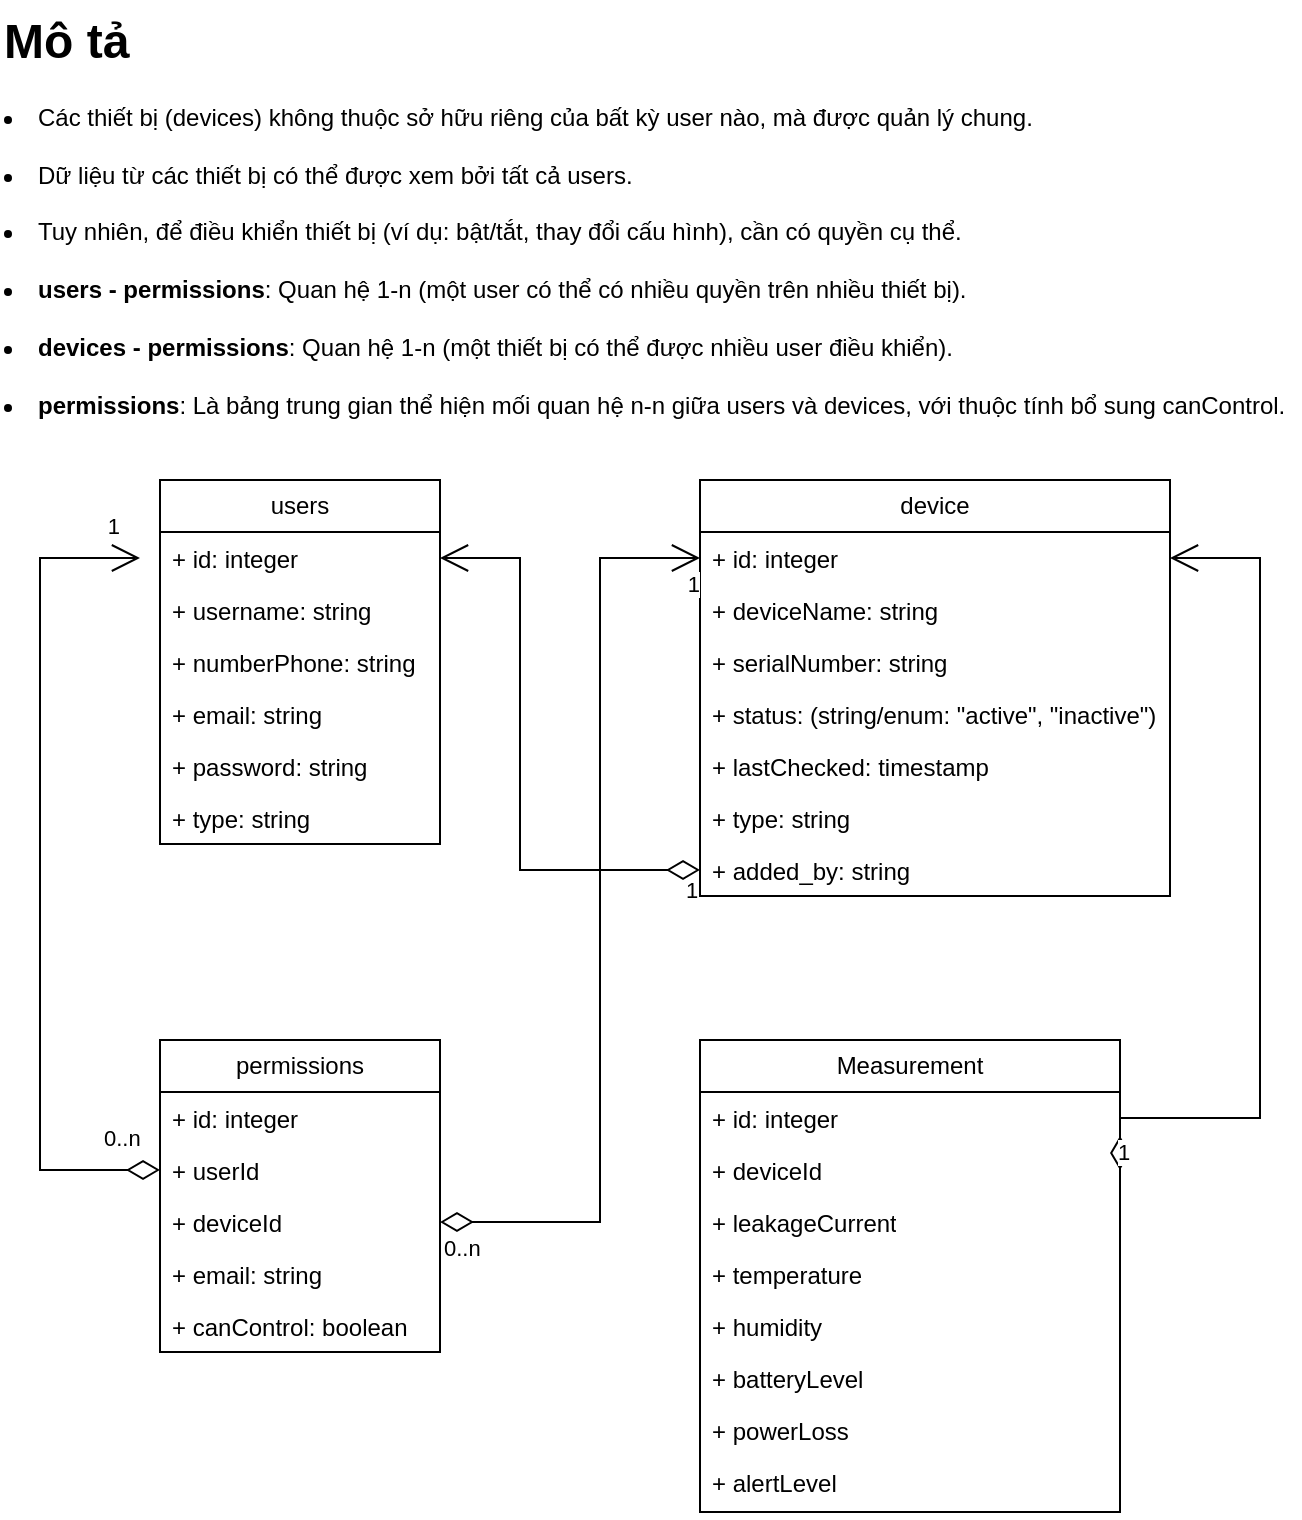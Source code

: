 <mxfile version="26.0.16">
  <diagram name="Page-1" id="chspa95SmWlVgYW7DXZC">
    <mxGraphModel dx="687" dy="383" grid="1" gridSize="10" guides="1" tooltips="1" connect="1" arrows="1" fold="1" page="1" pageScale="1" pageWidth="850" pageHeight="1100" math="0" shadow="0">
      <root>
        <mxCell id="0" />
        <mxCell id="1" parent="0" />
        <mxCell id="nT-duEgiZrEX0X3jMVPG-6" value="users" style="swimlane;fontStyle=0;childLayout=stackLayout;horizontal=1;startSize=26;fillColor=none;horizontalStack=0;resizeParent=1;resizeParentMax=0;resizeLast=0;collapsible=1;marginBottom=0;whiteSpace=wrap;html=1;" parent="1" vertex="1">
          <mxGeometry x="120" y="240" width="140" height="182" as="geometry" />
        </mxCell>
        <mxCell id="nT-duEgiZrEX0X3jMVPG-7" value="+ id: integer&lt;div&gt;&lt;br&gt;&lt;/div&gt;" style="text;strokeColor=none;fillColor=none;align=left;verticalAlign=top;spacingLeft=4;spacingRight=4;overflow=hidden;rotatable=0;points=[[0,0.5],[1,0.5]];portConstraint=eastwest;whiteSpace=wrap;html=1;" parent="nT-duEgiZrEX0X3jMVPG-6" vertex="1">
          <mxGeometry y="26" width="140" height="26" as="geometry" />
        </mxCell>
        <mxCell id="nT-duEgiZrEX0X3jMVPG-8" value="+&amp;nbsp;&lt;span style=&quot;background-color: transparent; color: light-dark(rgb(0, 0, 0), rgb(255, 255, 255));&quot;&gt;username&lt;/span&gt;&lt;span style=&quot;background-color: transparent; color: light-dark(rgb(0, 0, 0), rgb(255, 255, 255));&quot;&gt;: string&lt;/span&gt;" style="text;strokeColor=none;fillColor=none;align=left;verticalAlign=top;spacingLeft=4;spacingRight=4;overflow=hidden;rotatable=0;points=[[0,0.5],[1,0.5]];portConstraint=eastwest;whiteSpace=wrap;html=1;" parent="nT-duEgiZrEX0X3jMVPG-6" vertex="1">
          <mxGeometry y="52" width="140" height="26" as="geometry" />
        </mxCell>
        <mxCell id="nT-duEgiZrEX0X3jMVPG-12" value="+ numberPhone: string" style="text;strokeColor=none;fillColor=none;align=left;verticalAlign=top;spacingLeft=4;spacingRight=4;overflow=hidden;rotatable=0;points=[[0,0.5],[1,0.5]];portConstraint=eastwest;whiteSpace=wrap;html=1;" parent="nT-duEgiZrEX0X3jMVPG-6" vertex="1">
          <mxGeometry y="78" width="140" height="26" as="geometry" />
        </mxCell>
        <mxCell id="nT-duEgiZrEX0X3jMVPG-11" value="+ email: string" style="text;strokeColor=none;fillColor=none;align=left;verticalAlign=top;spacingLeft=4;spacingRight=4;overflow=hidden;rotatable=0;points=[[0,0.5],[1,0.5]];portConstraint=eastwest;whiteSpace=wrap;html=1;" parent="nT-duEgiZrEX0X3jMVPG-6" vertex="1">
          <mxGeometry y="104" width="140" height="26" as="geometry" />
        </mxCell>
        <mxCell id="nT-duEgiZrEX0X3jMVPG-23" value="+ password: string" style="text;strokeColor=none;fillColor=none;align=left;verticalAlign=top;spacingLeft=4;spacingRight=4;overflow=hidden;rotatable=0;points=[[0,0.5],[1,0.5]];portConstraint=eastwest;whiteSpace=wrap;html=1;" parent="nT-duEgiZrEX0X3jMVPG-6" vertex="1">
          <mxGeometry y="130" width="140" height="26" as="geometry" />
        </mxCell>
        <mxCell id="nT-duEgiZrEX0X3jMVPG-9" value="+ type: string" style="text;strokeColor=none;fillColor=none;align=left;verticalAlign=top;spacingLeft=4;spacingRight=4;overflow=hidden;rotatable=0;points=[[0,0.5],[1,0.5]];portConstraint=eastwest;whiteSpace=wrap;html=1;" parent="nT-duEgiZrEX0X3jMVPG-6" vertex="1">
          <mxGeometry y="156" width="140" height="26" as="geometry" />
        </mxCell>
        <mxCell id="nT-duEgiZrEX0X3jMVPG-14" value="device" style="swimlane;fontStyle=0;childLayout=stackLayout;horizontal=1;startSize=26;fillColor=none;horizontalStack=0;resizeParent=1;resizeParentMax=0;resizeLast=0;collapsible=1;marginBottom=0;whiteSpace=wrap;html=1;" parent="1" vertex="1">
          <mxGeometry x="390" y="240" width="235" height="208" as="geometry" />
        </mxCell>
        <mxCell id="nT-duEgiZrEX0X3jMVPG-15" value="+ id: integer&lt;div&gt;&lt;br&gt;&lt;/div&gt;" style="text;strokeColor=none;fillColor=none;align=left;verticalAlign=top;spacingLeft=4;spacingRight=4;overflow=hidden;rotatable=0;points=[[0,0.5],[1,0.5]];portConstraint=eastwest;whiteSpace=wrap;html=1;" parent="nT-duEgiZrEX0X3jMVPG-14" vertex="1">
          <mxGeometry y="26" width="235" height="26" as="geometry" />
        </mxCell>
        <mxCell id="nT-duEgiZrEX0X3jMVPG-16" value="+&amp;nbsp;&lt;span style=&quot;background-color: transparent; color: light-dark(rgb(0, 0, 0), rgb(255, 255, 255));&quot;&gt;deviceName&lt;/span&gt;&lt;span style=&quot;background-color: transparent; color: light-dark(rgb(0, 0, 0), rgb(255, 255, 255));&quot;&gt;: string&lt;/span&gt;" style="text;strokeColor=none;fillColor=none;align=left;verticalAlign=top;spacingLeft=4;spacingRight=4;overflow=hidden;rotatable=0;points=[[0,0.5],[1,0.5]];portConstraint=eastwest;whiteSpace=wrap;html=1;" parent="nT-duEgiZrEX0X3jMVPG-14" vertex="1">
          <mxGeometry y="52" width="235" height="26" as="geometry" />
        </mxCell>
        <mxCell id="nT-duEgiZrEX0X3jMVPG-19" value="+&amp;nbsp;&lt;span style=&quot;background-color: transparent; color: light-dark(rgb(0, 0, 0), rgb(255, 255, 255));&quot;&gt;serialNumber&lt;/span&gt;&lt;span style=&quot;background-color: transparent; color: light-dark(rgb(0, 0, 0), rgb(255, 255, 255));&quot;&gt;: string&lt;/span&gt;" style="text;strokeColor=none;fillColor=none;align=left;verticalAlign=top;spacingLeft=4;spacingRight=4;overflow=hidden;rotatable=0;points=[[0,0.5],[1,0.5]];portConstraint=eastwest;whiteSpace=wrap;html=1;" parent="nT-duEgiZrEX0X3jMVPG-14" vertex="1">
          <mxGeometry y="78" width="235" height="26" as="geometry" />
        </mxCell>
        <mxCell id="nT-duEgiZrEX0X3jMVPG-26" value="+&amp;nbsp;&lt;span style=&quot;background-color: transparent; color: light-dark(rgb(0, 0, 0), rgb(255, 255, 255));&quot;&gt;status&lt;/span&gt;&lt;span style=&quot;background-color: transparent; color: light-dark(rgb(0, 0, 0), rgb(255, 255, 255));&quot;&gt;:&amp;nbsp;&lt;/span&gt;&lt;span style=&quot;background-color: transparent; color: light-dark(rgb(0, 0, 0), rgb(255, 255, 255));&quot;&gt;(string/enum: &quot;active&quot;, &quot;inactive&quot;)&lt;/span&gt;" style="text;strokeColor=none;fillColor=none;align=left;verticalAlign=top;spacingLeft=4;spacingRight=4;overflow=hidden;rotatable=0;points=[[0,0.5],[1,0.5]];portConstraint=eastwest;whiteSpace=wrap;html=1;" parent="nT-duEgiZrEX0X3jMVPG-14" vertex="1">
          <mxGeometry y="104" width="235" height="26" as="geometry" />
        </mxCell>
        <mxCell id="nT-duEgiZrEX0X3jMVPG-27" value="+&amp;nbsp;&lt;span style=&quot;background-color: transparent; color: light-dark(rgb(0, 0, 0), rgb(255, 255, 255));&quot;&gt;lastChecked&lt;/span&gt;&lt;span style=&quot;background-color: transparent; color: light-dark(rgb(0, 0, 0), rgb(255, 255, 255));&quot;&gt;:&amp;nbsp;&lt;/span&gt;&lt;span style=&quot;background-color: transparent; color: light-dark(rgb(0, 0, 0), rgb(255, 255, 255));&quot;&gt;timestamp&lt;/span&gt;" style="text;strokeColor=none;fillColor=none;align=left;verticalAlign=top;spacingLeft=4;spacingRight=4;overflow=hidden;rotatable=0;points=[[0,0.5],[1,0.5]];portConstraint=eastwest;whiteSpace=wrap;html=1;" parent="nT-duEgiZrEX0X3jMVPG-14" vertex="1">
          <mxGeometry y="130" width="235" height="26" as="geometry" />
        </mxCell>
        <mxCell id="nT-duEgiZrEX0X3jMVPG-24" value="+ type: string" style="text;strokeColor=none;fillColor=none;align=left;verticalAlign=top;spacingLeft=4;spacingRight=4;overflow=hidden;rotatable=0;points=[[0,0.5],[1,0.5]];portConstraint=eastwest;whiteSpace=wrap;html=1;" parent="nT-duEgiZrEX0X3jMVPG-14" vertex="1">
          <mxGeometry y="156" width="235" height="26" as="geometry" />
        </mxCell>
        <mxCell id="nT-duEgiZrEX0X3jMVPG-20" value="+ added_by: string" style="text;strokeColor=none;fillColor=none;align=left;verticalAlign=top;spacingLeft=4;spacingRight=4;overflow=hidden;rotatable=0;points=[[0,0.5],[1,0.5]];portConstraint=eastwest;whiteSpace=wrap;html=1;" parent="nT-duEgiZrEX0X3jMVPG-14" vertex="1">
          <mxGeometry y="182" width="235" height="26" as="geometry" />
        </mxCell>
        <mxCell id="nT-duEgiZrEX0X3jMVPG-21" value="1" style="endArrow=open;html=1;endSize=12;startArrow=diamondThin;startSize=14;startFill=0;edgeStyle=orthogonalEdgeStyle;align=left;verticalAlign=bottom;rounded=0;exitX=0;exitY=0.5;exitDx=0;exitDy=0;" parent="1" source="nT-duEgiZrEX0X3jMVPG-20" edge="1">
          <mxGeometry x="-0.936" y="19" relative="1" as="geometry">
            <mxPoint x="510" y="270" as="sourcePoint" />
            <mxPoint x="260" y="279" as="targetPoint" />
            <Array as="points">
              <mxPoint x="300" y="435" />
              <mxPoint x="300" y="279" />
            </Array>
            <mxPoint as="offset" />
          </mxGeometry>
        </mxCell>
        <mxCell id="nT-duEgiZrEX0X3jMVPG-22" value="&lt;h1 style=&quot;margin-top: 0px;&quot;&gt;Mô tả&lt;/h1&gt;&lt;div&gt;&lt;li class=&quot;break-words&quot;&gt;Các thiết bị (&lt;span class=&quot;text-sm px-1 rounded-sm !font-mono bg-sunset/10 text-rust dark:bg-dawn/10 dark:text-dawn&quot;&gt;devices&lt;/span&gt;) không thuộc sở hữu riêng của bất kỳ &lt;span class=&quot;text-sm px-1 rounded-sm !font-mono bg-sunset/10 text-rust dark:bg-dawn/10 dark:text-dawn&quot;&gt;user&lt;/span&gt; nào, mà được quản lý chung.&lt;/li&gt;&lt;br&gt;&lt;li class=&quot;break-words&quot;&gt;Dữ liệu từ các thiết bị có thể được xem bởi tất cả &lt;span class=&quot;text-sm px-1 rounded-sm !font-mono bg-sunset/10 text-rust dark:bg-dawn/10 dark:text-dawn&quot;&gt;users&lt;/span&gt;.&lt;br&gt;&lt;br&gt;&lt;/li&gt;&lt;li class=&quot;break-words&quot;&gt;Tuy nhiên, để điều khiển thiết bị (ví dụ: bật/tắt, thay đổi cấu hình), cần có quyền cụ thể.&lt;br&gt;&lt;br&gt;&lt;/li&gt;&lt;li class=&quot;break-words&quot;&gt;&lt;strong style=&quot;background-color: transparent; color: light-dark(rgb(0, 0, 0), rgb(255, 255, 255));&quot;&gt;users - permissions&lt;/strong&gt;&lt;span style=&quot;background-color: transparent; color: light-dark(rgb(0, 0, 0), rgb(255, 255, 255));&quot;&gt;: Quan hệ 1-n (một user có thể có nhiều quyền trên nhiều thiết bị).&lt;br&gt;&lt;br&gt;&lt;/span&gt;&lt;/li&gt;&lt;li class=&quot;break-words&quot;&gt;&lt;strong style=&quot;background-color: transparent; color: light-dark(rgb(0, 0, 0), rgb(255, 255, 255));&quot;&gt;devices - permissions&lt;/strong&gt;&lt;span style=&quot;background-color: transparent; color: light-dark(rgb(0, 0, 0), rgb(255, 255, 255));&quot;&gt;: Quan hệ 1-n (một thiết bị có thể được nhiều user điều khiển).&lt;br&gt;&lt;br&gt;&lt;/span&gt;&lt;/li&gt;&lt;li class=&quot;break-words&quot;&gt;&lt;strong style=&quot;background-color: transparent; color: light-dark(rgb(0, 0, 0), rgb(255, 255, 255));&quot;&gt;permissions&lt;/strong&gt;&lt;span style=&quot;background-color: transparent; color: light-dark(rgb(0, 0, 0), rgb(255, 255, 255));&quot;&gt;: Là bảng trung gian thể hiện mối quan hệ n-n giữa &lt;/span&gt;&lt;span style=&quot;background-color: transparent; color: light-dark(rgb(0, 0, 0), rgb(255, 255, 255));&quot; class=&quot;text-sm px-1 rounded-sm !font-mono bg-sunset/10 text-rust dark:bg-dawn/10 dark:text-dawn&quot;&gt;users&lt;/span&gt;&lt;span style=&quot;background-color: transparent; color: light-dark(rgb(0, 0, 0), rgb(255, 255, 255));&quot;&gt; và &lt;/span&gt;&lt;span style=&quot;background-color: transparent; color: light-dark(rgb(0, 0, 0), rgb(255, 255, 255));&quot; class=&quot;text-sm px-1 rounded-sm !font-mono bg-sunset/10 text-rust dark:bg-dawn/10 dark:text-dawn&quot;&gt;devices&lt;/span&gt;&lt;span style=&quot;background-color: transparent; color: light-dark(rgb(0, 0, 0), rgb(255, 255, 255));&quot;&gt;, với thuộc tính bổ sung &lt;/span&gt;&lt;span style=&quot;background-color: transparent; color: light-dark(rgb(0, 0, 0), rgb(255, 255, 255));&quot; class=&quot;text-sm px-1 rounded-sm !font-mono bg-sunset/10 text-rust dark:bg-dawn/10 dark:text-dawn&quot;&gt;canControl&lt;/span&gt;&lt;span style=&quot;background-color: transparent; color: light-dark(rgb(0, 0, 0), rgb(255, 255, 255));&quot;&gt;.&lt;/span&gt;&lt;/li&gt;&lt;ul class=&quot;marker:text-secondary&quot;&gt;&lt;br&gt;&lt;/ul&gt;&lt;/div&gt;" style="text;html=1;whiteSpace=wrap;overflow=hidden;rounded=0;" parent="1" vertex="1">
          <mxGeometry x="40" width="650" height="230" as="geometry" />
        </mxCell>
        <mxCell id="nT-duEgiZrEX0X3jMVPG-28" value="&lt;div&gt;&lt;span class=&quot;text-sm px-1 rounded-sm !font-mono bg-sunset/10 text-rust dark:bg-dawn/10 dark:text-dawn&quot;&gt;permissions&lt;/span&gt;&lt;/div&gt;" style="swimlane;fontStyle=0;childLayout=stackLayout;horizontal=1;startSize=26;fillColor=none;horizontalStack=0;resizeParent=1;resizeParentMax=0;resizeLast=0;collapsible=1;marginBottom=0;whiteSpace=wrap;html=1;" parent="1" vertex="1">
          <mxGeometry x="120" y="520" width="140" height="156" as="geometry" />
        </mxCell>
        <mxCell id="nT-duEgiZrEX0X3jMVPG-29" value="+ id: integer&lt;div&gt;&lt;br&gt;&lt;/div&gt;" style="text;strokeColor=none;fillColor=none;align=left;verticalAlign=top;spacingLeft=4;spacingRight=4;overflow=hidden;rotatable=0;points=[[0,0.5],[1,0.5]];portConstraint=eastwest;whiteSpace=wrap;html=1;" parent="nT-duEgiZrEX0X3jMVPG-28" vertex="1">
          <mxGeometry y="26" width="140" height="26" as="geometry" />
        </mxCell>
        <mxCell id="nT-duEgiZrEX0X3jMVPG-30" value="+&amp;nbsp;&lt;span style=&quot;background-color: transparent; color: light-dark(rgb(0, 0, 0), rgb(255, 255, 255));&quot;&gt;userId&lt;/span&gt;" style="text;strokeColor=none;fillColor=none;align=left;verticalAlign=top;spacingLeft=4;spacingRight=4;overflow=hidden;rotatable=0;points=[[0,0.5],[1,0.5]];portConstraint=eastwest;whiteSpace=wrap;html=1;" parent="nT-duEgiZrEX0X3jMVPG-28" vertex="1">
          <mxGeometry y="52" width="140" height="26" as="geometry" />
        </mxCell>
        <mxCell id="nT-duEgiZrEX0X3jMVPG-31" value="+&amp;nbsp;&lt;span style=&quot;background-color: transparent; color: light-dark(rgb(0, 0, 0), rgb(255, 255, 255));&quot;&gt;deviceId&lt;/span&gt;" style="text;strokeColor=none;fillColor=none;align=left;verticalAlign=top;spacingLeft=4;spacingRight=4;overflow=hidden;rotatable=0;points=[[0,0.5],[1,0.5]];portConstraint=eastwest;whiteSpace=wrap;html=1;" parent="nT-duEgiZrEX0X3jMVPG-28" vertex="1">
          <mxGeometry y="78" width="140" height="26" as="geometry" />
        </mxCell>
        <mxCell id="nT-duEgiZrEX0X3jMVPG-32" value="+ email: string" style="text;strokeColor=none;fillColor=none;align=left;verticalAlign=top;spacingLeft=4;spacingRight=4;overflow=hidden;rotatable=0;points=[[0,0.5],[1,0.5]];portConstraint=eastwest;whiteSpace=wrap;html=1;" parent="nT-duEgiZrEX0X3jMVPG-28" vertex="1">
          <mxGeometry y="104" width="140" height="26" as="geometry" />
        </mxCell>
        <mxCell id="nT-duEgiZrEX0X3jMVPG-33" value="+&amp;nbsp;&lt;span style=&quot;background-color: transparent; color: light-dark(rgb(0, 0, 0), rgb(255, 255, 255));&quot;&gt;canControl&lt;/span&gt;&lt;span style=&quot;background-color: transparent; color: light-dark(rgb(0, 0, 0), rgb(255, 255, 255));&quot;&gt;: boolean&lt;/span&gt;" style="text;strokeColor=none;fillColor=none;align=left;verticalAlign=top;spacingLeft=4;spacingRight=4;overflow=hidden;rotatable=0;points=[[0,0.5],[1,0.5]];portConstraint=eastwest;whiteSpace=wrap;html=1;" parent="nT-duEgiZrEX0X3jMVPG-28" vertex="1">
          <mxGeometry y="130" width="140" height="26" as="geometry" />
        </mxCell>
        <mxCell id="nT-duEgiZrEX0X3jMVPG-35" value="" style="endArrow=open;html=1;endSize=12;startArrow=diamondThin;startSize=14;startFill=0;edgeStyle=orthogonalEdgeStyle;rounded=0;exitX=0;exitY=0.5;exitDx=0;exitDy=0;entryX=0;entryY=0.5;entryDx=0;entryDy=0;" parent="1" source="nT-duEgiZrEX0X3jMVPG-30" edge="1">
          <mxGeometry relative="1" as="geometry">
            <mxPoint x="110" y="585.0" as="sourcePoint" />
            <mxPoint x="110" y="279" as="targetPoint" />
            <Array as="points">
              <mxPoint x="60" y="585" />
              <mxPoint x="60" y="279" />
            </Array>
          </mxGeometry>
        </mxCell>
        <mxCell id="nT-duEgiZrEX0X3jMVPG-36" value="0..n" style="edgeLabel;resizable=0;html=1;align=left;verticalAlign=top;" parent="nT-duEgiZrEX0X3jMVPG-35" connectable="0" vertex="1">
          <mxGeometry x="-1" relative="1" as="geometry">
            <mxPoint x="-30" y="-29" as="offset" />
          </mxGeometry>
        </mxCell>
        <mxCell id="nT-duEgiZrEX0X3jMVPG-37" value="1" style="edgeLabel;resizable=0;html=1;align=right;verticalAlign=top;" parent="nT-duEgiZrEX0X3jMVPG-35" connectable="0" vertex="1">
          <mxGeometry x="1" relative="1" as="geometry">
            <mxPoint x="-10" y="-29" as="offset" />
          </mxGeometry>
        </mxCell>
        <mxCell id="nT-duEgiZrEX0X3jMVPG-38" value="" style="endArrow=open;html=1;endSize=12;startArrow=diamondThin;startSize=14;startFill=0;edgeStyle=orthogonalEdgeStyle;rounded=0;exitX=1;exitY=0.5;exitDx=0;exitDy=0;entryX=0;entryY=0.5;entryDx=0;entryDy=0;" parent="1" source="nT-duEgiZrEX0X3jMVPG-31" target="nT-duEgiZrEX0X3jMVPG-15" edge="1">
          <mxGeometry x="-0.087" y="20" relative="1" as="geometry">
            <mxPoint x="320" y="600" as="sourcePoint" />
            <mxPoint x="480" y="600" as="targetPoint" />
            <Array as="points">
              <mxPoint x="340" y="611" />
              <mxPoint x="340" y="279" />
            </Array>
            <mxPoint as="offset" />
          </mxGeometry>
        </mxCell>
        <mxCell id="nT-duEgiZrEX0X3jMVPG-39" value="0..n" style="edgeLabel;resizable=0;html=1;align=left;verticalAlign=top;" parent="nT-duEgiZrEX0X3jMVPG-38" connectable="0" vertex="1">
          <mxGeometry x="-1" relative="1" as="geometry" />
        </mxCell>
        <mxCell id="nT-duEgiZrEX0X3jMVPG-40" value="1" style="edgeLabel;resizable=0;html=1;align=right;verticalAlign=top;" parent="nT-duEgiZrEX0X3jMVPG-38" connectable="0" vertex="1">
          <mxGeometry x="1" relative="1" as="geometry" />
        </mxCell>
        <mxCell id="nT-duEgiZrEX0X3jMVPG-41" value="&lt;div&gt;Measurement&lt;/div&gt;" style="swimlane;fontStyle=0;childLayout=stackLayout;horizontal=1;startSize=26;fillColor=none;horizontalStack=0;resizeParent=1;resizeParentMax=0;resizeLast=0;collapsible=1;marginBottom=0;whiteSpace=wrap;html=1;" parent="1" vertex="1">
          <mxGeometry x="390" y="520" width="210" height="236" as="geometry" />
        </mxCell>
        <mxCell id="pmledxs5A8EmfCXP91yN-4" value="+ id: integer" style="text;strokeColor=none;fillColor=none;align=left;verticalAlign=top;spacingLeft=4;spacingRight=4;overflow=hidden;rotatable=0;points=[[0,0.5],[1,0.5]];portConstraint=eastwest;whiteSpace=wrap;html=1;" vertex="1" parent="nT-duEgiZrEX0X3jMVPG-41">
          <mxGeometry y="26" width="210" height="26" as="geometry" />
        </mxCell>
        <mxCell id="nT-duEgiZrEX0X3jMVPG-43" value="+&amp;nbsp;&lt;span style=&quot;background-color: transparent; color: light-dark(rgb(0, 0, 0), rgb(255, 255, 255));&quot;&gt;deviceId&lt;/span&gt;" style="text;strokeColor=none;fillColor=none;align=left;verticalAlign=top;spacingLeft=4;spacingRight=4;overflow=hidden;rotatable=0;points=[[0,0.5],[1,0.5]];portConstraint=eastwest;whiteSpace=wrap;html=1;" parent="nT-duEgiZrEX0X3jMVPG-41" vertex="1">
          <mxGeometry y="52" width="210" height="26" as="geometry" />
        </mxCell>
        <mxCell id="nT-duEgiZrEX0X3jMVPG-44" value="+&amp;nbsp;&lt;span style=&quot;background-color: transparent; color: light-dark(rgb(0, 0, 0), rgb(255, 255, 255));&quot;&gt;leakageCurrent&lt;/span&gt;" style="text;strokeColor=none;fillColor=none;align=left;verticalAlign=top;spacingLeft=4;spacingRight=4;overflow=hidden;rotatable=0;points=[[0,0.5],[1,0.5]];portConstraint=eastwest;whiteSpace=wrap;html=1;" parent="nT-duEgiZrEX0X3jMVPG-41" vertex="1">
          <mxGeometry y="78" width="210" height="26" as="geometry" />
        </mxCell>
        <mxCell id="nT-duEgiZrEX0X3jMVPG-46" value="&lt;div&gt;+ temperature&lt;/div&gt;" style="text;strokeColor=none;fillColor=none;align=left;verticalAlign=top;spacingLeft=4;spacingRight=4;overflow=hidden;rotatable=0;points=[[0,0.5],[1,0.5]];portConstraint=eastwest;whiteSpace=wrap;html=1;" parent="nT-duEgiZrEX0X3jMVPG-41" vertex="1">
          <mxGeometry y="104" width="210" height="26" as="geometry" />
        </mxCell>
        <mxCell id="DojBVugFSV_pjZmT3_wB-4" value="+ humidity" style="text;strokeColor=none;fillColor=none;align=left;verticalAlign=top;spacingLeft=4;spacingRight=4;overflow=hidden;rotatable=0;points=[[0,0.5],[1,0.5]];portConstraint=eastwest;whiteSpace=wrap;html=1;" parent="nT-duEgiZrEX0X3jMVPG-41" vertex="1">
          <mxGeometry y="130" width="210" height="26" as="geometry" />
        </mxCell>
        <mxCell id="DojBVugFSV_pjZmT3_wB-3" value="+ batteryLevel" style="text;strokeColor=none;fillColor=none;align=left;verticalAlign=top;spacingLeft=4;spacingRight=4;overflow=hidden;rotatable=0;points=[[0,0.5],[1,0.5]];portConstraint=eastwest;whiteSpace=wrap;html=1;" parent="nT-duEgiZrEX0X3jMVPG-41" vertex="1">
          <mxGeometry y="156" width="210" height="26" as="geometry" />
        </mxCell>
        <mxCell id="DojBVugFSV_pjZmT3_wB-2" value="+ powerLoss" style="text;strokeColor=none;fillColor=none;align=left;verticalAlign=top;spacingLeft=4;spacingRight=4;overflow=hidden;rotatable=0;points=[[0,0.5],[1,0.5]];portConstraint=eastwest;whiteSpace=wrap;html=1;" parent="nT-duEgiZrEX0X3jMVPG-41" vertex="1">
          <mxGeometry y="182" width="210" height="26" as="geometry" />
        </mxCell>
        <mxCell id="DojBVugFSV_pjZmT3_wB-1" value="+ alertLevel&lt;div&gt;&lt;br&gt;&lt;/div&gt;" style="text;strokeColor=none;fillColor=none;align=left;verticalAlign=top;spacingLeft=4;spacingRight=4;overflow=hidden;rotatable=0;points=[[0,0.5],[1,0.5]];portConstraint=eastwest;whiteSpace=wrap;html=1;" parent="nT-duEgiZrEX0X3jMVPG-41" vertex="1">
          <mxGeometry y="208" width="210" height="28" as="geometry" />
        </mxCell>
        <mxCell id="pmledxs5A8EmfCXP91yN-3" value="1" style="endArrow=open;html=1;endSize=12;startArrow=diamondThin;startSize=14;startFill=0;edgeStyle=orthogonalEdgeStyle;align=left;verticalAlign=bottom;rounded=0;exitX=1;exitY=0.5;exitDx=0;exitDy=0;entryX=1;entryY=0.5;entryDx=0;entryDy=0;" edge="1" parent="1" source="nT-duEgiZrEX0X3jMVPG-43" target="nT-duEgiZrEX0X3jMVPG-15">
          <mxGeometry x="-1" y="3" relative="1" as="geometry">
            <mxPoint x="740" y="422" as="sourcePoint" />
            <mxPoint x="900" y="422" as="targetPoint" />
            <Array as="points">
              <mxPoint x="670" y="559" />
              <mxPoint x="670" y="279" />
            </Array>
          </mxGeometry>
        </mxCell>
      </root>
    </mxGraphModel>
  </diagram>
</mxfile>
